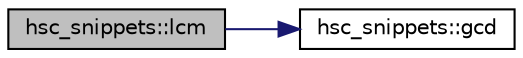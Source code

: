 digraph "hsc_snippets::lcm"
{
 // INTERACTIVE_SVG=YES
 // LATEX_PDF_SIZE
  edge [fontname="Helvetica",fontsize="10",labelfontname="Helvetica",labelfontsize="10"];
  node [fontname="Helvetica",fontsize="10",shape=record];
  rankdir="LR";
  Node1 [label="hsc_snippets::lcm",height=0.2,width=0.4,color="black", fillcolor="grey75", style="filled", fontcolor="black",tooltip=" "];
  Node1 -> Node2 [color="midnightblue",fontsize="10",style="solid",fontname="Helvetica"];
  Node2 [label="hsc_snippets::gcd",height=0.2,width=0.4,color="black", fillcolor="white", style="filled",URL="$namespacehsc__snippets.html#afff61e6f2efed27bc4bbb2a2c6a44328",tooltip=" "];
}
